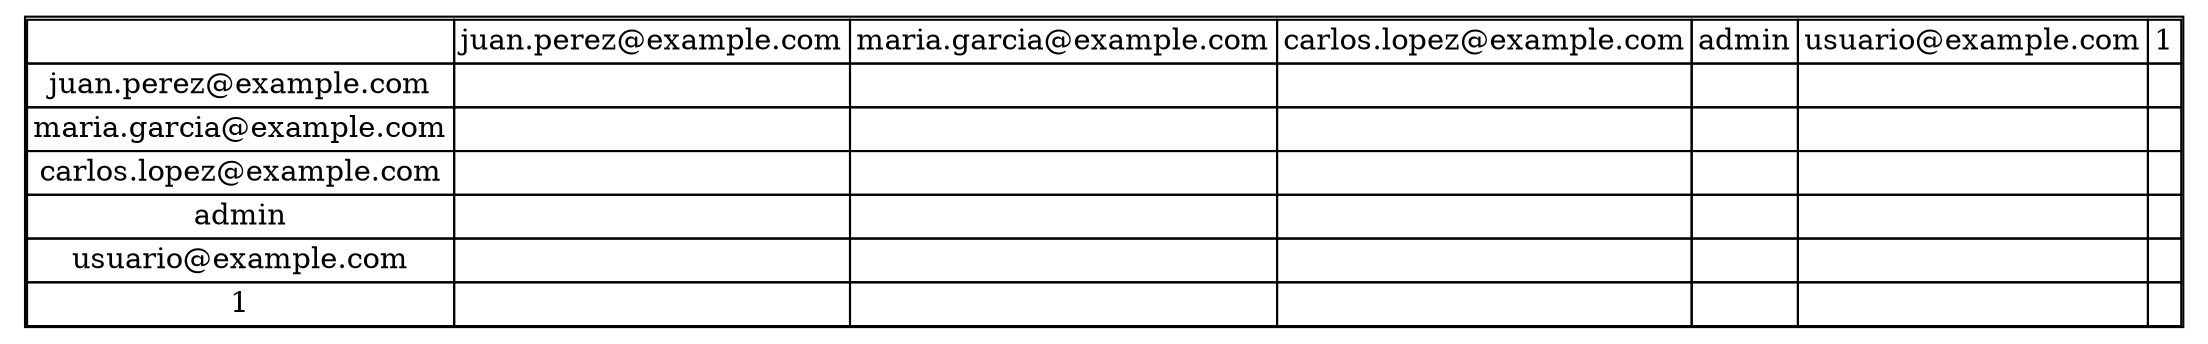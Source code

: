 digraph G {
node [shape=plaintext]
a [label=<
<table border='1' cellborder='1' cellspacing='0'>
<tr><td></td><td>juan.perez@example.com</td><td>maria.garcia@example.com</td><td>carlos.lopez@example.com</td><td>admin</td><td>usuario@example.com</td><td>1</td></tr>
<tr><td>juan.perez@example.com</td><td></td><td></td><td></td><td></td><td></td><td></td></tr>
<tr><td>maria.garcia@example.com</td><td></td><td></td><td></td><td></td><td></td><td></td></tr>
<tr><td>carlos.lopez@example.com</td><td></td><td></td><td></td><td></td><td></td><td></td></tr>
<tr><td>admin</td><td></td><td></td><td></td><td></td><td></td><td></td></tr>
<tr><td>usuario@example.com</td><td></td><td></td><td></td><td></td><td></td><td></td></tr>
<tr><td>1</td><td></td><td></td><td></td><td></td><td></td><td></td></tr>
</table>>];
}
